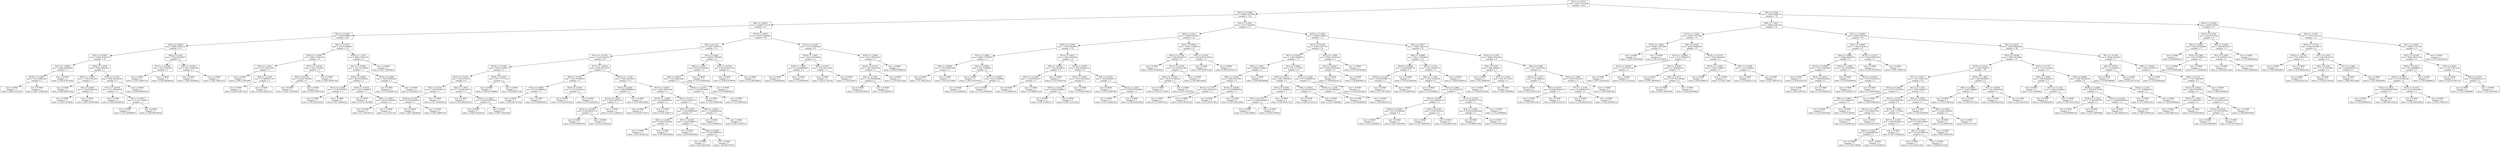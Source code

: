digraph Tree {
0 [label="X[11] <= 0.4713\nmse = 55247.6713589\nsamples = 200", shape="box"] ;
1 [label="X[13] <= 0.0388\nmse = 45984.1367985\nsamples = 124", shape="box"] ;
0 -> 1 ;
2 [label="X[8] <= -0.2855\nmse = 42289.5172158\nsamples = 67", shape="box"] ;
1 -> 2 ;
3 [label="X[5] <= -0.2238\nmse = 36304.968815\nsamples = 28", shape="box"] ;
2 -> 3 ;
4 [label="X[10] <= 0.0926\nmse = 26981.6922785\nsamples = 14", shape="box"] ;
3 -> 4 ;
5 [label="X[3] <= -0.2485\nmse = 15047.6164318\nsamples = 10", shape="box"] ;
4 -> 5 ;
6 [label="X[17] <= 1.8096\nmse = 2886.50553408\nsamples = 3", shape="box"] ;
5 -> 6 ;
7 [label="X[18] <= -0.3497\nmse = 414.016883185\nsamples = 2", shape="box"] ;
6 -> 7 ;
8 [label="mse = 0.0000\nsamples = 1\nvalue = [-668.2112303]", shape="box"] ;
7 -> 8 ;
9 [label="mse = 0.0000\nsamples = 1\nvalue = [-627.51642065]", shape="box"] ;
7 -> 9 ;
10 [label="mse = -0.0000\nsamples = 1\nvalue = [-539.47921285]", shape="box"] ;
6 -> 10 ;
11 [label="X[16] <= 0.2190\nmse = 7662.45815837\nsamples = 7", shape="box"] ;
5 -> 11 ;
12 [label="X[10] <= -1.2267\nmse = 1316.6733338\nsamples = 3", shape="box"] ;
11 -> 12 ;
13 [label="mse = 0.0000\nsamples = 1\nvalue = [-440.49397363]", shape="box"] ;
12 -> 13 ;
14 [label="X[4] <= 0.9587\nmse = 238.870639702\nsamples = 2", shape="box"] ;
12 -> 14 ;
15 [label="mse = 0.0000\nsamples = 1\nvalue = [-528.1187849]", shape="box"] ;
14 -> 15 ;
16 [label="mse = 0.0000\nsamples = 1\nvalue = [-497.20790398]", shape="box"] ;
14 -> 16 ;
17 [label="X[19] <= 0.1745\nmse = 3642.46546292\nsamples = 4", shape="box"] ;
11 -> 17 ;
18 [label="X[11] <= -0.6759\nmse = 431.199030238\nsamples = 3", shape="box"] ;
17 -> 18 ;
19 [label="mse = 0.0000\nsamples = 1\nvalue = [-406.42309918]", shape="box"] ;
18 -> 19 ;
20 [label="X[5] <= -0.9617\nmse = 72.1417730801\nsamples = 2", shape="box"] ;
18 -> 20 ;
21 [label="mse = 0.0000\nsamples = 1\nvalue = [-373.39600897]", shape="box"] ;
20 -> 21 ;
22 [label="mse = 0.0000\nsamples = 1\nvalue = [-356.40874632]", shape="box"] ;
20 -> 22 ;
23 [label="mse = -0.0000\nsamples = 1\nvalue = [-245.69493367]", shape="box"] ;
17 -> 23 ;
24 [label="X[6] <= 0.1476\nmse = 7822.83279857\nsamples = 4", shape="box"] ;
4 -> 24 ;
25 [label="X[17] <= -0.6166\nmse = 554.18124354\nsamples = 2", shape="box"] ;
24 -> 25 ;
26 [label="mse = 0.0000\nsamples = 1\nvalue = [-101.47885731]", shape="box"] ;
25 -> 26 ;
27 [label="mse = -0.0000\nsamples = 1\nvalue = [-148.56096616]", shape="box"] ;
25 -> 27 ;
28 [label="X[9] <= -0.1430\nmse = 1847.70063766\nsamples = 2", shape="box"] ;
24 -> 28 ;
29 [label="mse = 0.0000\nsamples = 1\nvalue = [-244.78503841]", shape="box"] ;
28 -> 29 ;
30 [label="mse = -0.0000\nsamples = 1\nvalue = [-330.75481537]", shape="box"] ;
28 -> 30 ;
31 [label="X[4] <= -0.3079\nmse = 22114.0040497\nsamples = 14", shape="box"] ;
3 -> 31 ;
32 [label="X[10] <= -0.0395\nmse = 6085.77262184\nsamples = 6", shape="box"] ;
31 -> 32 ;
33 [label="X[4] <= -1.4341\nmse = 937.760112401\nsamples = 3", shape="box"] ;
32 -> 33 ;
34 [label="mse = 0.0000\nsamples = 1\nvalue = [-296.71565289]", shape="box"] ;
33 -> 34 ;
35 [label="X[6] <= -0.5194\nmse = 6.18662071187\nsamples = 2", shape="box"] ;
33 -> 35 ;
36 [label="mse = 0.0000\nsamples = 1\nvalue = [-229.41045732]", shape="box"] ;
35 -> 36 ;
37 [label="mse = 0.0000\nsamples = 1\nvalue = [-234.38504101]", shape="box"] ;
35 -> 37 ;
38 [label="X[13] <= -0.0536\nmse = 1424.5122923\nsamples = 3", shape="box"] ;
32 -> 38 ;
39 [label="X[9] <= -0.2343\nmse = 0.22627143038\nsamples = 2", shape="box"] ;
38 -> 39 ;
40 [label="mse = 0.0000\nsamples = 1\nvalue = [-420.73233028]", shape="box"] ;
39 -> 40 ;
41 [label="mse = 0.0000\nsamples = 1\nvalue = [-419.78097035]", shape="box"] ;
39 -> 41 ;
42 [label="mse = 0.0000\nsamples = 1\nvalue = [-340.19650729]", shape="box"] ;
38 -> 42 ;
43 [label="X[18] <= 1.1539\nmse = 5800.01791319\nsamples = 8", shape="box"] ;
31 -> 43 ;
44 [label="X[17] <= 0.8095\nmse = 1611.61118648\nsamples = 7", shape="box"] ;
43 -> 44 ;
45 [label="X[19] <= 0.2909\nmse = 493.932050041\nsamples = 5", shape="box"] ;
44 -> 45 ;
46 [label="X[15] <= 0.1923\nmse = 13.9637522072\nsamples = 2", shape="box"] ;
45 -> 46 ;
47 [label="mse = 0.0000\nsamples = 1\nvalue = [-40.28321845]", shape="box"] ;
46 -> 47 ;
48 [label="mse = -0.0000\nsamples = 1\nvalue = [-47.75683931]", shape="box"] ;
46 -> 48 ;
49 [label="X[19] <= 0.5919\nmse = 163.519386655\nsamples = 3", shape="box"] ;
45 -> 49 ;
50 [label="mse = 0.0000\nsamples = 1\nvalue = [ 13.37742398]", shape="box"] ;
49 -> 50 ;
51 [label="X[8] <= -1.4665\nmse = 26.6373285961\nsamples = 2", shape="box"] ;
49 -> 51 ;
52 [label="mse = 0.0000\nsamples = 1\nvalue = [-17.39475013]", shape="box"] ;
51 -> 52 ;
53 [label="mse = -0.0000\nsamples = 1\nvalue = [-7.0724774]", shape="box"] ;
51 -> 53 ;
54 [label="X[16] <= 0.3920\nmse = 346.305853403\nsamples = 2", shape="box"] ;
44 -> 54 ;
55 [label="mse = 0.0000\nsamples = 1\nvalue = [-113.82296132]", shape="box"] ;
54 -> 55 ;
56 [label="mse = -0.0000\nsamples = 1\nvalue = [-76.6043717]", shape="box"] ;
54 -> 56 ;
57 [label="mse = -0.0000\nsamples = 1\nvalue = [-241.70463991]", shape="box"] ;
43 -> 57 ;
58 [label="X[19] <= 0.8007\nmse = 28753.3820694\nsamples = 39", shape="box"] ;
2 -> 58 ;
59 [label="X[2] <= 0.7132\nmse = 23297.8507812\nsamples = 31", shape="box"] ;
58 -> 59 ;
60 [label="X[12] <= -0.4740\nmse = 11218.8193267\nsamples = 25", shape="box"] ;
59 -> 60 ;
61 [label="X[13] <= -0.1406\nmse = 9916.91276437\nsamples = 8", shape="box"] ;
60 -> 61 ;
62 [label="X[13] <= -0.9161\nmse = 3534.479154\nsamples = 6", shape="box"] ;
61 -> 62 ;
63 [label="X[2] <= 0.3724\nmse = 1183.08790153\nsamples = 3", shape="box"] ;
62 -> 63 ;
64 [label="X[16] <= 0.1784\nmse = 8.79304838412\nsamples = 2", shape="box"] ;
63 -> 64 ;
65 [label="mse = 0.0000\nsamples = 1\nvalue = [-287.3282928]", shape="box"] ;
64 -> 65 ;
66 [label="mse = -0.0000\nsamples = 1\nvalue = [-293.25890774]", shape="box"] ;
64 -> 66 ;
67 [label="mse = -0.0000\nsamples = 1\nvalue = [-217.50956073]", shape="box"] ;
63 -> 67 ;
68 [label="X[4] <= -1.5624\nmse = 716.008134178\nsamples = 3", shape="box"] ;
62 -> 68 ;
69 [label="mse = 0.0000\nsamples = 1\nvalue = [-333.96323207]", shape="box"] ;
68 -> 69 ;
70 [label="X[10] <= -1.3849\nmse = 219.540267268\nsamples = 2", shape="box"] ;
68 -> 70 ;
71 [label="mse = 0.0000\nsamples = 1\nvalue = [-399.41031002]", shape="box"] ;
70 -> 71 ;
72 [label="mse = 0.0000\nsamples = 1\nvalue = [-369.77652746]", shape="box"] ;
70 -> 72 ;
73 [label="X[19] <= -0.0537\nmse = 697.777777123\nsamples = 2", shape="box"] ;
61 -> 73 ;
74 [label="mse = 0.0000\nsamples = 1\nvalue = [-148.81138486]", shape="box"] ;
73 -> 74 ;
75 [label="mse = 0.0000\nsamples = 1\nvalue = [-95.98041754]", shape="box"] ;
73 -> 75 ;
76 [label="X[17] <= -0.8552\nmse = 5464.00172787\nsamples = 17", shape="box"] ;
60 -> 76 ;
77 [label="X[6] <= -0.7450\nmse = 3413.97008023\nsamples = 4", shape="box"] ;
76 -> 77 ;
78 [label="X[12] <= 0.8690\nmse = 50.5214869934\nsamples = 2", shape="box"] ;
77 -> 78 ;
79 [label="mse = 0.0000\nsamples = 1\nvalue = [-294.02374319]", shape="box"] ;
78 -> 79 ;
80 [label="mse = -0.0000\nsamples = 1\nvalue = [-279.80804947]", shape="box"] ;
78 -> 80 ;
81 [label="X[18] <= 0.3581\nmse = 0.11518118214\nsamples = 2", shape="box"] ;
77 -> 81 ;
82 [label="mse = 0.0000\nsamples = 1\nvalue = [-170.83102558]", shape="box"] ;
81 -> 82 ;
83 [label="mse = 0.0000\nsamples = 1\nvalue = [-170.15225852]", shape="box"] ;
81 -> 83 ;
84 [label="X[13] <= -1.1320\nmse = 1948.63615416\nsamples = 13", shape="box"] ;
76 -> 84 ;
85 [label="X[10] <= 0.4462\nmse = 488.096889446\nsamples = 4", shape="box"] ;
84 -> 85 ;
86 [label="X[15] <= 0.7434\nmse = 50.8114074145\nsamples = 3", shape="box"] ;
85 -> 86 ;
87 [label="X[11] <= -0.1900\nmse = 9.36358541115\nsamples = 2", shape="box"] ;
86 -> 87 ;
88 [label="mse = 0.0000\nsamples = 1\nvalue = [-158.45398747]", shape="box"] ;
87 -> 88 ;
89 [label="mse = -0.0000\nsamples = 1\nvalue = [-152.33399224]", shape="box"] ;
87 -> 89 ;
90 [label="mse = -0.0000\nsamples = 1\nvalue = [-141.23204871]", shape="box"] ;
86 -> 90 ;
91 [label="mse = -0.0000\nsamples = 1\nvalue = [-101.68418298]", shape="box"] ;
85 -> 91 ;
92 [label="X[14] <= -0.8017\nmse = 1440.00618308\nsamples = 9", shape="box"] ;
84 -> 92 ;
93 [label="X[14] <= -1.3805\nmse = 45.0428429015\nsamples = 2", shape="box"] ;
92 -> 93 ;
94 [label="mse = 0.0000\nsamples = 1\nvalue = [-132.00727811]", shape="box"] ;
93 -> 94 ;
95 [label="mse = -0.0000\nsamples = 1\nvalue = [-145.4300711]", shape="box"] ;
93 -> 95 ;
96 [label="X[0] <= 0.5717\nmse = 443.126222747\nsamples = 7", shape="box"] ;
92 -> 96 ;
97 [label="X[15] <= 0.2297\nmse = 134.600085469\nsamples = 5", shape="box"] ;
96 -> 97 ;
98 [label="X[0] <= -1.1296\nmse = 9.06075323938\nsamples = 2", shape="box"] ;
97 -> 98 ;
99 [label="mse = 0.0000\nsamples = 1\nvalue = [-81.78429232]", shape="box"] ;
98 -> 99 ;
100 [label="mse = 0.0000\nsamples = 1\nvalue = [-87.80450934]", shape="box"] ;
98 -> 100 ;
101 [label="X[7] <= -0.3282\nmse = 14.4007948373\nsamples = 3", shape="box"] ;
97 -> 101 ;
102 [label="mse = 0.0000\nsamples = 1\nvalue = [-56.92393806]", shape="box"] ;
101 -> 102 ;
103 [label="X[8] <= 0.0586\nmse = 0.587304842557\nsamples = 2", shape="box"] ;
101 -> 103 ;
104 [label="mse = 0.0000\nsamples = 1\nvalue = [-65.6301742]", shape="box"] ;
103 -> 104 ;
105 [label="mse = 0.0000\nsamples = 1\nvalue = [-64.09745787]", shape="box"] ;
103 -> 105 ;
106 [label="X[9] <= -0.0618\nmse = 1.74396684198\nsamples = 2", shape="box"] ;
96 -> 106 ;
107 [label="mse = 0.0000\nsamples = 1\nvalue = [-31.36458251]", shape="box"] ;
106 -> 107 ;
108 [label="mse = 0.0000\nsamples = 1\nvalue = [-28.72339577]", shape="box"] ;
106 -> 108 ;
109 [label="X[5] <= 0.5826\nmse = 24004.7670488\nsamples = 6", shape="box"] ;
59 -> 109 ;
110 [label="X[8] <= 1.2055\nmse = 8934.02034862\nsamples = 4", shape="box"] ;
109 -> 110 ;
111 [label="X[6] <= 0.2874\nmse = 1321.98821896\nsamples = 3", shape="box"] ;
110 -> 111 ;
112 [label="X[18] <= -0.3545\nmse = 7.81556674069\nsamples = 2", shape="box"] ;
111 -> 112 ;
113 [label="mse = 0.0000\nsamples = 1\nvalue = [ 142.07808038]", shape="box"] ;
112 -> 113 ;
114 [label="mse = 0.0000\nsamples = 1\nvalue = [ 147.6693474]", shape="box"] ;
112 -> 114 ;
115 [label="mse = -0.0000\nsamples = 1\nvalue = [ 67.89644267]", shape="box"] ;
111 -> 115 ;
116 [label="mse = -0.0000\nsamples = 1\nvalue = [ 325.03045293]", shape="box"] ;
110 -> 116 ;
117 [label="X[3] <= -0.0788\nmse = 58.2833817334\nsamples = 2", shape="box"] ;
109 -> 117 ;
118 [label="mse = 0.0000\nsamples = 1\nvalue = [-106.53379879]", shape="box"] ;
117 -> 118 ;
119 [label="mse = 0.0000\nsamples = 1\nvalue = [-121.80250951]", shape="box"] ;
117 -> 119 ;
120 [label="X[15] <= -0.2049\nmse = 10170.8851938\nsamples = 8", shape="box"] ;
58 -> 120 ;
121 [label="X[19] <= 1.1897\nmse = 2814.65279268\nsamples = 4", shape="box"] ;
120 -> 121 ;
122 [label="X[19] <= 1.0865\nmse = 63.5428863947\nsamples = 2", shape="box"] ;
121 -> 122 ;
123 [label="mse = 0.0000\nsamples = 1\nvalue = [ 56.9630602]", shape="box"] ;
122 -> 123 ;
124 [label="mse = -0.0000\nsamples = 1\nvalue = [ 72.9058186]", shape="box"] ;
122 -> 124 ;
125 [label="X[4] <= 0.4971\nmse = 1032.65711801\nsamples = 2", shape="box"] ;
121 -> 125 ;
126 [label="mse = 0.0000\nsamples = 1\nvalue = [-62.41719718]", shape="box"] ;
125 -> 126 ;
127 [label="mse = 0.0000\nsamples = 1\nvalue = [ 1.85276837]", shape="box"] ;
125 -> 127 ;
128 [label="X[19] <= 1.5060\nmse = 4111.98232103\nsamples = 4", shape="box"] ;
120 -> 128 ;
129 [label="X[18] <= 0.4153\nmse = 342.19325788\nsamples = 3", shape="box"] ;
128 -> 129 ;
130 [label="X[2] <= -0.1783\nmse = 119.506368598\nsamples = 2", shape="box"] ;
129 -> 130 ;
131 [label="mse = 0.0000\nsamples = 1\nvalue = [ 145.80216002]", shape="box"] ;
130 -> 131 ;
132 [label="mse = -0.0000\nsamples = 1\nvalue = [ 167.6659537]", shape="box"] ;
130 -> 132 ;
133 [label="mse = 0.0000\nsamples = 1\nvalue = [ 122.36327632]", shape="box"] ;
129 -> 133 ;
134 [label="mse = 0.0000\nsamples = 1\nvalue = [ 288.67099093]", shape="box"] ;
128 -> 134 ;
135 [label="X[5] <= -0.3041\nmse = 33774.7819405\nsamples = 57", shape="box"] ;
1 -> 135 ;
136 [label="X[9] <= 0.5212\nmse = 25946.8157967\nsamples = 20", shape="box"] ;
135 -> 136 ;
137 [label="X[16] <= -0.2540\nmse = 15956.4904921\nsamples = 14", shape="box"] ;
136 -> 137 ;
138 [label="X[1] <= -1.0046\nmse = 6480.77578594\nsamples = 5", shape="box"] ;
137 -> 138 ;
139 [label="X[9] <= -0.4086\nmse = 1357.96065388\nsamples = 2", shape="box"] ;
138 -> 139 ;
140 [label="mse = 0.0000\nsamples = 1\nvalue = [ 47.44975551]", shape="box"] ;
139 -> 140 ;
141 [label="mse = 0.0000\nsamples = 1\nvalue = [-26.25127986]", shape="box"] ;
139 -> 141 ;
142 [label="X[2] <= -0.8096\nmse = 820.27685961\nsamples = 3", shape="box"] ;
138 -> 142 ;
143 [label="mse = 0.0000\nsamples = 1\nvalue = [ 200.21914416]", shape="box"] ;
142 -> 143 ;
144 [label="X[17] <= -0.0679\nmse = 90.231548968\nsamples = 2", shape="box"] ;
142 -> 144 ;
145 [label="mse = 0.0000\nsamples = 1\nvalue = [ 151.23269428]", shape="box"] ;
144 -> 145 ;
146 [label="mse = 0.0000\nsamples = 1\nvalue = [ 132.23463659]", shape="box"] ;
144 -> 146 ;
147 [label="X[13] <= 0.8011\nmse = 3063.0593308\nsamples = 9", shape="box"] ;
137 -> 147 ;
148 [label="X[5] <= -0.6363\nmse = 726.532308521\nsamples = 3", shape="box"] ;
147 -> 148 ;
149 [label="X[17] <= -0.1204\nmse = 12.0465045257\nsamples = 2", shape="box"] ;
148 -> 149 ;
150 [label="mse = 0.0000\nsamples = 1\nvalue = [-72.92484219]", shape="box"] ;
149 -> 150 ;
151 [label="mse = -0.0000\nsamples = 1\nvalue = [-79.86645714]", shape="box"] ;
149 -> 151 ;
152 [label="mse = -0.0000\nsamples = 1\nvalue = [-19.53392374]", shape="box"] ;
148 -> 152 ;
153 [label="X[10] <= 0.0875\nmse = 858.328300572\nsamples = 6", shape="box"] ;
147 -> 153 ;
154 [label="X[15] <= 0.9510\nmse = 28.3116518402\nsamples = 3", shape="box"] ;
153 -> 154 ;
155 [label="X[19] <= -0.6125\nmse = 8.90331646045\nsamples = 2", shape="box"] ;
154 -> 155 ;
156 [label="mse = 0.0000\nsamples = 1\nvalue = [-191.67980137]", shape="box"] ;
155 -> 156 ;
157 [label="mse = 0.0000\nsamples = 1\nvalue = [-185.71211624]", shape="box"] ;
155 -> 157 ;
158 [label="mse = -0.0000\nsamples = 1\nvalue = [-178.66139434]", shape="box"] ;
154 -> 158 ;
159 [label="X[8] <= -0.9702\nmse = 195.994944375\nsamples = 3", shape="box"] ;
153 -> 159 ;
160 [label="mse = 0.0000\nsamples = 1\nvalue = [-150.51609788]", shape="box"] ;
159 -> 160 ;
161 [label="X[13] <= 1.2013\nmse = 0.0395735258662\nsamples = 2", shape="box"] ;
159 -> 161 ;
162 [label="mse = 0.0000\nsamples = 1\nvalue = [-121.01892591]", shape="box"] ;
161 -> 162 ;
163 [label="mse = 0.0000\nsamples = 1\nvalue = [-120.62106399]", shape="box"] ;
161 -> 163 ;
164 [label="X[12] <= 0.9070\nmse = 15851.5189879\nsamples = 6", shape="box"] ;
136 -> 164 ;
165 [label="X[10] <= 0.1792\nmse = 963.40045347\nsamples = 4", shape="box"] ;
164 -> 165 ;
166 [label="mse = 0.0000\nsamples = 1\nvalue = [-401.62766843]", shape="box"] ;
165 -> 166 ;
167 [label="X[15] <= -0.5705\nmse = 83.1067267264\nsamples = 3", shape="box"] ;
165 -> 167 ;
168 [label="X[19] <= -0.5553\nmse = 29.2371389216\nsamples = 2", shape="box"] ;
167 -> 168 ;
169 [label="mse = 0.0000\nsamples = 1\nvalue = [-332.07175895]", shape="box"] ;
168 -> 169 ;
170 [label="mse = 0.0000\nsamples = 1\nvalue = [-321.2574834]", shape="box"] ;
168 -> 170 ;
171 [label="mse = -0.0000\nsamples = 1\nvalue = [-343.58410265]", shape="box"] ;
167 -> 171 ;
172 [label="X[4] <= -0.5363\nmse = 0.0323475120522\nsamples = 2", shape="box"] ;
164 -> 172 ;
173 [label="mse = 0.0000\nsamples = 1\nvalue = [-87.84197149]", shape="box"] ;
172 -> 173 ;
174 [label="mse = 0.0000\nsamples = 1\nvalue = [-88.20167977]", shape="box"] ;
172 -> 174 ;
175 [label="X[19] <= -0.1890\nmse = 26066.1766363\nsamples = 37", shape="box"] ;
135 -> 175 ;
176 [label="X[12] <= 0.9199\nmse = 16256.4317765\nsamples = 16", shape="box"] ;
175 -> 176 ;
177 [label="X[7] <= -0.4474\nmse = 11645.7648852\nsamples = 13", shape="box"] ;
176 -> 177 ;
178 [label="X[4] <= 1.3047\nmse = 6848.43748421\nsamples = 5", shape="box"] ;
177 -> 178 ;
179 [label="X[8] <= -0.1929\nmse = 2398.49227961\nsamples = 4", shape="box"] ;
178 -> 179 ;
180 [label="X[12] <= 0.1774\nmse = 361.287481013\nsamples = 2", shape="box"] ;
179 -> 180 ;
181 [label="mse = 0.0000\nsamples = 1\nvalue = [-57.69397521]", shape="box"] ;
180 -> 181 ;
182 [label="mse = -0.0000\nsamples = 1\nvalue = [-95.70910278]", shape="box"] ;
180 -> 182 ;
183 [label="X[19] <= -0.8004\nmse = 8.25308004944\nsamples = 2", shape="box"] ;
179 -> 183 ;
184 [label="mse = 0.0000\nsamples = 1\nvalue = [-173.67477087]", shape="box"] ;
183 -> 184 ;
185 [label="mse = -0.0000\nsamples = 1\nvalue = [-167.92913598]", shape="box"] ;
183 -> 185 ;
186 [label="mse = -0.0000\nsamples = 1\nvalue = [-299.28029909]", shape="box"] ;
178 -> 186 ;
187 [label="X[1] <= -0.5864\nmse = 5351.15710057\nsamples = 8", shape="box"] ;
177 -> 187 ;
188 [label="X[16] <= 0.1273\nmse = 290.23663502\nsamples = 5", shape="box"] ;
187 -> 188 ;
189 [label="X[10] <= 0.9196\nmse = 76.116596402\nsamples = 3", shape="box"] ;
188 -> 189 ;
190 [label="X[13] <= 0.7797\nmse = 10.9905828488\nsamples = 2", shape="box"] ;
189 -> 190 ;
191 [label="mse = 0.0000\nsamples = 1\nvalue = [-72.98742895]", shape="box"] ;
190 -> 191 ;
192 [label="mse = -0.0000\nsamples = 1\nvalue = [-79.61783855]", shape="box"] ;
190 -> 192 ;
193 [label="mse = -0.0000\nsamples = 1\nvalue = [-58.70851725]", shape="box"] ;
189 -> 193 ;
194 [label="X[8] <= 0.9672\nmse = 62.8332433907\nsamples = 2", shape="box"] ;
188 -> 194 ;
195 [label="mse = 0.0000\nsamples = 1\nvalue = [-48.12718141]", shape="box"] ;
194 -> 195 ;
196 [label="mse = 0.0000\nsamples = 1\nvalue = [-32.27369682]", shape="box"] ;
194 -> 196 ;
197 [label="X[13] <= 1.0229\nmse = 377.920886128\nsamples = 3", shape="box"] ;
187 -> 197 ;
198 [label="X[19] <= -1.2576\nmse = 32.2957290845\nsamples = 2", shape="box"] ;
197 -> 198 ;
199 [label="mse = 0.0000\nsamples = 1\nvalue = [ 69.09346683]", shape="box"] ;
198 -> 199 ;
200 [label="mse = -0.0000\nsamples = 1\nvalue = [ 80.45933311]", shape="box"] ;
198 -> 200 ;
201 [label="mse = -0.0000\nsamples = 1\nvalue = [ 114.82333244]", shape="box"] ;
197 -> 201 ;
202 [label="X[12] <= 1.3950\nmse = 5444.74330234\nsamples = 3", shape="box"] ;
176 -> 202 ;
203 [label="X[3] <= -0.0047\nmse = 640.693633295\nsamples = 2", shape="box"] ;
202 -> 203 ;
204 [label="mse = 0.0000\nsamples = 1\nvalue = [ 106.69325217]", shape="box"] ;
203 -> 204 ;
205 [label="mse = 0.0000\nsamples = 1\nvalue = [ 56.06939877]", shape="box"] ;
203 -> 205 ;
206 [label="mse = -0.0000\nsamples = 1\nvalue = [ 231.64530638]", shape="box"] ;
202 -> 206 ;
207 [label="X[4] <= 0.4813\nmse = 19667.2823138\nsamples = 21", shape="box"] ;
175 -> 207 ;
208 [label="X[9] <= -0.9499\nmse = 9611.72425839\nsamples = 12", shape="box"] ;
207 -> 208 ;
209 [label="X[16] <= 0.6948\nmse = 576.903854735\nsamples = 3", shape="box"] ;
208 -> 209 ;
210 [label="X[19] <= 0.1126\nmse = 0.601985669773\nsamples = 2", shape="box"] ;
209 -> 210 ;
211 [label="mse = 0.0000\nsamples = 1\nvalue = [-53.70473085]", shape="box"] ;
210 -> 211 ;
212 [label="mse = -0.0000\nsamples = 1\nvalue = [-55.25648556]", shape="box"] ;
210 -> 212 ;
213 [label="mse = -0.0000\nsamples = 1\nvalue = [-105.41450054]", shape="box"] ;
209 -> 213 ;
214 [label="X[8] <= 1.0178\nmse = 4612.65539773\nsamples = 9", shape="box"] ;
208 -> 214 ;
215 [label="X[6] <= -1.3739\nmse = 1616.76426239\nsamples = 8", shape="box"] ;
214 -> 215 ;
216 [label="mse = 0.0000\nsamples = 1\nvalue = [ 5.44768852]", shape="box"] ;
215 -> 216 ;
217 [label="X[3] <= 0.2894\nmse = 745.241120756\nsamples = 7", shape="box"] ;
215 -> 217 ;
218 [label="X[4] <= -0.5393\nmse = 261.360810733\nsamples = 4", shape="box"] ;
217 -> 218 ;
219 [label="X[18] <= -0.5956\nmse = 29.7702189399\nsamples = 2", shape="box"] ;
218 -> 219 ;
220 [label="mse = 0.0000\nsamples = 1\nvalue = [ 110.42526941]", shape="box"] ;
219 -> 220 ;
221 [label="mse = 0.0000\nsamples = 1\nvalue = [ 99.51285099]", shape="box"] ;
219 -> 221 ;
222 [label="X[10] <= 0.5243\nmse = 10.647225163\nsamples = 2", shape="box"] ;
218 -> 222 ;
223 [label="mse = 0.0000\nsamples = 1\nvalue = [ 132.76419633]", shape="box"] ;
222 -> 223 ;
224 [label="mse = 0.0000\nsamples = 1\nvalue = [ 139.29021354]", shape="box"] ;
222 -> 224 ;
225 [label="X[11] <= 0.1403\nmse = 0.581699377274\nsamples = 3", shape="box"] ;
217 -> 225 ;
226 [label="X[2] <= -0.1891\nmse = 0.0531014055268\nsamples = 2", shape="box"] ;
225 -> 226 ;
227 [label="mse = 0.0000\nsamples = 1\nvalue = [ 70.88851189]", shape="box"] ;
226 -> 227 ;
228 [label="mse = 0.0000\nsamples = 1\nvalue = [ 70.42763704]", shape="box"] ;
226 -> 228 ;
229 [label="mse = -0.0000\nsamples = 1\nvalue = [ 72.22598485]", shape="box"] ;
225 -> 229 ;
230 [label="mse = -0.0000\nsamples = 1\nvalue = [ 266.93330001]", shape="box"] ;
214 -> 230 ;
231 [label="X[15] <= -0.1079\nmse = 8089.07023404\nsamples = 9", shape="box"] ;
207 -> 231 ;
232 [label="X[4] <= 0.6592\nmse = 5380.3092401\nsamples = 3", shape="box"] ;
231 -> 232 ;
233 [label="mse = 0.0000\nsamples = 1\nvalue = [ 62.5828936]", shape="box"] ;
232 -> 233 ;
234 [label="X[13] <= 2.1933\nmse = 444.74171053\nsamples = 2", shape="box"] ;
232 -> 234 ;
235 [label="mse = 0.0000\nsamples = 1\nvalue = [ 234.92379029]", shape="box"] ;
234 -> 235 ;
236 [label="mse = 0.0000\nsamples = 1\nvalue = [ 192.74598994]", shape="box"] ;
234 -> 236 ;
237 [label="X[8] <= 0.1306\nmse = 617.145197932\nsamples = 6", shape="box"] ;
231 -> 237 ;
238 [label="X[12] <= -1.0377\nmse = 139.2889014\nsamples = 3", shape="box"] ;
237 -> 238 ;
239 [label="mse = 0.0000\nsamples = 1\nvalue = [ 321.05453159]", shape="box"] ;
238 -> 239 ;
240 [label="X[0] <= 0.3075\nmse = 0.0449160921271\nsamples = 2", shape="box"] ;
238 -> 240 ;
241 [label="mse = 0.0000\nsamples = 1\nvalue = [ 295.80931341]", shape="box"] ;
240 -> 241 ;
242 [label="mse = 0.0000\nsamples = 1\nvalue = [ 296.23318175]", shape="box"] ;
240 -> 242 ;
243 [label="X[14] <= 1.1896\nmse = 146.672521467\nsamples = 3", shape="box"] ;
237 -> 243 ;
244 [label="X[7] <= -1.3159\nmse = 28.3983818375\nsamples = 2", shape="box"] ;
243 -> 244 ;
245 [label="mse = 0.0000\nsamples = 1\nvalue = [ 334.59541972]", shape="box"] ;
244 -> 245 ;
246 [label="mse = -0.0000\nsamples = 1\nvalue = [ 345.25344615]", shape="box"] ;
244 -> 246 ;
247 [label="mse = -0.0000\nsamples = 1\nvalue = [ 363.9000706]", shape="box"] ;
243 -> 247 ;
248 [label="X[6] <= 0.5202\nmse = 47008.2849715\nsamples = 76", shape="box"] ;
0 -> 248 ;
249 [label="X[6] <= -1.0437\nmse = 36608.1201192\nsamples = 55", shape="box"] ;
248 -> 249 ;
250 [label="X[12] <= -1.4459\nmse = 28504.7857646\nsamples = 11", shape="box"] ;
249 -> 250 ;
251 [label="X[19] <= 1.3083\nmse = 8408.15871466\nsamples = 2", shape="box"] ;
250 -> 251 ;
252 [label="mse = 0.0000\nsamples = 1\nvalue = [ 265.36936788]", shape="box"] ;
251 -> 252 ;
253 [label="mse = -0.0000\nsamples = 1\nvalue = [ 81.97734281]", shape="box"] ;
251 -> 253 ;
254 [label="X[8] <= 0.5443\nmse = 8443.64468565\nsamples = 9", shape="box"] ;
250 -> 254 ;
255 [label="X[14] <= -0.0903\nmse = 217.76844553\nsamples = 5", shape="box"] ;
254 -> 255 ;
256 [label="X[13] <= -0.8405\nmse = 37.2107557195\nsamples = 2", shape="box"] ;
255 -> 256 ;
257 [label="mse = 0.0000\nsamples = 1\nvalue = [-267.52101025]", shape="box"] ;
256 -> 257 ;
258 [label="mse = -0.0000\nsamples = 1\nvalue = [-279.72113414]", shape="box"] ;
256 -> 258 ;
259 [label="X[7] <= -0.9383\nmse = 51.3650945231\nsamples = 3", shape="box"] ;
255 -> 259 ;
260 [label="mse = 0.0000\nsamples = 1\nvalue = [-256.74956387]", shape="box"] ;
259 -> 260 ;
261 [label="X[8] <= 0.3173\nmse = 3.47795158598\nsamples = 2", shape="box"] ;
259 -> 261 ;
262 [label="mse = 0.0000\nsamples = 1\nvalue = [-243.75821006]", shape="box"] ;
261 -> 262 ;
263 [label="mse = 0.0000\nsamples = 1\nvalue = [-240.02835666]", shape="box"] ;
261 -> 263 ;
264 [label="X[14] <= -0.7575\nmse = 7226.40620467\nsamples = 4", shape="box"] ;
254 -> 264 ;
265 [label="X[14] <= -1.2287\nmse = 1038.73786937\nsamples = 2", shape="box"] ;
264 -> 265 ;
266 [label="mse = 0.0000\nsamples = 1\nvalue = [-68.0206837]", shape="box"] ;
265 -> 266 ;
267 [label="mse = -0.0000\nsamples = 1\nvalue = [-3.5617706]", shape="box"] ;
265 -> 267 ;
268 [label="X[9] <= -0.3298\nmse = 1279.7204801\nsamples = 2", shape="box"] ;
264 -> 268 ;
269 [label="mse = 0.0000\nsamples = 1\nvalue = [-155.80221773]", shape="box"] ;
268 -> 269 ;
270 [label="mse = 0.0000\nsamples = 1\nvalue = [-227.34857977]", shape="box"] ;
268 -> 270 ;
271 [label="X[12] <= -0.9390\nmse = 29549.2681641\nsamples = 44", shape="box"] ;
249 -> 271 ;
272 [label="X[15] <= -0.6083\nmse = 11464.3203415\nsamples = 8", shape="box"] ;
271 -> 272 ;
273 [label="X[6] <= -0.0861\nmse = 4498.44263563\nsamples = 6", shape="box"] ;
272 -> 273 ;
274 [label="X[17] <= -0.5063\nmse = 752.371215668\nsamples = 3", shape="box"] ;
273 -> 274 ;
275 [label="mse = 0.0000\nsamples = 1\nvalue = [-16.02254176]", shape="box"] ;
274 -> 275 ;
276 [label="X[19] <= 0.6321\nmse = 3.46654623065\nsamples = 2", shape="box"] ;
274 -> 276 ;
277 [label="mse = 0.0000\nsamples = 1\nvalue = [ 40.21267301]", shape="box"] ;
276 -> 277 ;
278 [label="mse = 0.0000\nsamples = 1\nvalue = [ 43.93640567]", shape="box"] ;
276 -> 278 ;
279 [label="X[15] <= -2.0683\nmse = 783.355186281\nsamples = 3", shape="box"] ;
273 -> 279 ;
280 [label="mse = 0.0000\nsamples = 1\nvalue = [-138.01844025]", shape="box"] ;
279 -> 280 ;
281 [label="X[16] <= 0.5250\nmse = 59.2790331023\nsamples = 2", shape="box"] ;
279 -> 281 ;
282 [label="mse = 0.0000\nsamples = 1\nvalue = [-87.8622077]", shape="box"] ;
281 -> 282 ;
283 [label="mse = 0.0000\nsamples = 1\nvalue = [-72.46363204]", shape="box"] ;
281 -> 283 ;
284 [label="X[13] <= -0.2372\nmse = 5424.92875165\nsamples = 2", shape="box"] ;
272 -> 284 ;
285 [label="mse = 0.0000\nsamples = 1\nvalue = [-154.23076601]", shape="box"] ;
284 -> 285 ;
286 [label="mse = 0.0000\nsamples = 1\nvalue = [-301.5389973]", shape="box"] ;
284 -> 286 ;
287 [label="X[2] <= 0.6121\nmse = 25528.9669284\nsamples = 36", shape="box"] ;
271 -> 287 ;
288 [label="X[10] <= 0.8786\nmse = 20857.847068\nsamples = 27", shape="box"] ;
287 -> 288 ;
289 [label="X[19] <= 0.4124\nmse = 19467.9286731\nsamples = 18", shape="box"] ;
288 -> 289 ;
290 [label="X[1] <= -0.8517\nmse = 15313.0087358\nsamples = 14", shape="box"] ;
289 -> 290 ;
291 [label="X[14] <= 0.9163\nmse = 4175.25479835\nsamples = 3", shape="box"] ;
290 -> 291 ;
292 [label="X[8] <= -0.1895\nmse = 1351.40200535\nsamples = 2", shape="box"] ;
291 -> 292 ;
293 [label="mse = 0.0000\nsamples = 1\nvalue = [ 153.43434195]", shape="box"] ;
292 -> 293 ;
294 [label="mse = -0.0000\nsamples = 1\nvalue = [ 79.91150182]", shape="box"] ;
292 -> 294 ;
295 [label="mse = 0.0000\nsamples = 1\nvalue = [ 238.05842587]", shape="box"] ;
291 -> 295 ;
296 [label="X[11] <= 1.2931\nmse = 7979.28283273\nsamples = 11", shape="box"] ;
290 -> 296 ;
297 [label="X[3] <= -0.5755\nmse = 4149.08841963\nsamples = 8", shape="box"] ;
296 -> 297 ;
298 [label="X[17] <= -0.1740\nmse = 272.836651501\nsamples = 2", shape="box"] ;
297 -> 298 ;
299 [label="mse = 0.0000\nsamples = 1\nvalue = [ 12.80186144]", shape="box"] ;
298 -> 299 ;
300 [label="mse = 0.0000\nsamples = 1\nvalue = [-20.23367407]", shape="box"] ;
298 -> 300 ;
301 [label="X[18] <= 0.1846\nmse = 1281.1721484\nsamples = 6", shape="box"] ;
297 -> 301 ;
302 [label="X[17] <= -0.2447\nmse = 186.340196313\nsamples = 3", shape="box"] ;
301 -> 302 ;
303 [label="X[9] <= -0.5425\nmse = 14.8622987656\nsamples = 2", shape="box"] ;
302 -> 303 ;
304 [label="mse = 0.0000\nsamples = 1\nvalue = [-171.84173869]", shape="box"] ;
303 -> 304 ;
305 [label="mse = -0.0000\nsamples = 1\nvalue = [-179.5520691]", shape="box"] ;
303 -> 305 ;
306 [label="mse = -0.0000\nsamples = 1\nvalue = [-147.51989222]", shape="box"] ;
302 -> 306 ;
307 [label="X[18] <= 0.7729\nmse = 119.087503087\nsamples = 3", shape="box"] ;
301 -> 307 ;
308 [label="X[4] <= 0.3360\nmse = 36.1627856108\nsamples = 2", shape="box"] ;
307 -> 308 ;
309 [label="mse = 0.0000\nsamples = 1\nvalue = [-112.02431192]", shape="box"] ;
308 -> 309 ;
310 [label="mse = 0.0000\nsamples = 1\nvalue = [-99.99721159]", shape="box"] ;
308 -> 310 ;
311 [label="mse = -0.0000\nsamples = 1\nvalue = [-85.33697625]", shape="box"] ;
307 -> 311 ;
312 [label="X[5] <= -0.9020\nmse = 4370.31150542\nsamples = 3", shape="box"] ;
296 -> 312 ;
313 [label="mse = 0.0000\nsamples = 1\nvalue = [ 130.8145658]", shape="box"] ;
312 -> 313 ;
314 [label="X[6] <= 0.3589\nmse = 10.8451403982\nsamples = 2", shape="box"] ;
312 -> 314 ;
315 [label="mse = 0.0000\nsamples = 1\nvalue = [-12.59952934]", shape="box"] ;
314 -> 315 ;
316 [label="mse = 0.0000\nsamples = 1\nvalue = [-6.01313719]", shape="box"] ;
314 -> 316 ;
317 [label="X[18] <= -1.3807\nmse = 400.903862971\nsamples = 4", shape="box"] ;
289 -> 317 ;
318 [label="X[8] <= -0.6099\nmse = 24.0871286697\nsamples = 2", shape="box"] ;
317 -> 318 ;
319 [label="mse = 0.0000\nsamples = 1\nvalue = [ 179.51746103]", shape="box"] ;
318 -> 319 ;
320 [label="mse = 0.0000\nsamples = 1\nvalue = [ 169.7017331]", shape="box"] ;
318 -> 320 ;
321 [label="X[1] <= -0.8439\nmse = 162.149610928\nsamples = 2", shape="box"] ;
317 -> 321 ;
322 [label="mse = 0.0000\nsamples = 1\nvalue = [ 196.96343185]", shape="box"] ;
321 -> 322 ;
323 [label="mse = 0.0000\nsamples = 1\nvalue = [ 222.4310278]", shape="box"] ;
321 -> 323 ;
324 [label="X[3] <= -0.1778\nmse = 7151.5316384\nsamples = 9", shape="box"] ;
288 -> 324 ;
325 [label="X[0] <= -1.6563\nmse = 3588.82066431\nsamples = 3", shape="box"] ;
324 -> 325 ;
326 [label="mse = 0.0000\nsamples = 1\nvalue = [ 15.1854094]", shape="box"] ;
325 -> 326 ;
327 [label="X[17] <= -0.1323\nmse = 1046.42126083\nsamples = 2", shape="box"] ;
325 -> 327 ;
328 [label="mse = 0.0000\nsamples = 1\nvalue = [ 96.90024263]", shape="box"] ;
327 -> 328 ;
329 [label="mse = -0.0000\nsamples = 1\nvalue = [ 161.59711306]", shape="box"] ;
327 -> 329 ;
330 [label="X[0] <= 0.4869\nmse = 1948.58254056\nsamples = 6", shape="box"] ;
324 -> 330 ;
331 [label="X[19] <= -0.4906\nmse = 428.938175283\nsamples = 4", shape="box"] ;
330 -> 331 ;
332 [label="X[16] <= -0.1214\nmse = 77.8267425767\nsamples = 2", shape="box"] ;
331 -> 332 ;
333 [label="mse = 0.0000\nsamples = 1\nvalue = [ 236.08498519]", shape="box"] ;
332 -> 333 ;
334 [label="mse = 0.0000\nsamples = 1\nvalue = [ 253.72887848]", shape="box"] ;
332 -> 334 ;
335 [label="X[13] <= -0.5109\nmse = 0.950090000581\nsamples = 2", shape="box"] ;
331 -> 335 ;
336 [label="mse = 0.0000\nsamples = 1\nvalue = [ 283.40623613]", shape="box"] ;
335 -> 336 ;
337 [label="mse = 0.0000\nsamples = 1\nvalue = [ 285.35568733]", shape="box"] ;
335 -> 337 ;
338 [label="X[18] <= 1.2355\nmse = 57.7280060122\nsamples = 2", shape="box"] ;
330 -> 338 ;
339 [label="mse = 0.0000\nsamples = 1\nvalue = [ 171.05061661]", shape="box"] ;
338 -> 339 ;
340 [label="mse = 0.0000\nsamples = 1\nvalue = [ 186.24640629]", shape="box"] ;
338 -> 340 ;
341 [label="X[1] <= -0.1354\nmse = 18740.8415847\nsamples = 9", shape="box"] ;
287 -> 341 ;
342 [label="X[8] <= 0.9053\nmse = 27.318318572\nsamples = 2", shape="box"] ;
341 -> 342 ;
343 [label="mse = 0.0000\nsamples = 1\nvalue = [ 33.68798996]", shape="box"] ;
342 -> 343 ;
344 [label="mse = 0.0000\nsamples = 1\nvalue = [ 44.14137574]", shape="box"] ;
342 -> 344 ;
345 [label="X[8] <= -0.5645\nmse = 7807.84179707\nsamples = 7", shape="box"] ;
341 -> 345 ;
346 [label="mse = 0.0000\nsamples = 1\nvalue = [ 114.62286381]", shape="box"] ;
345 -> 346 ;
347 [label="X[6] <= 0.1770\nmse = 1718.78485908\nsamples = 6", shape="box"] ;
345 -> 347 ;
348 [label="X[12] <= -0.3834\nmse = 548.470125858\nsamples = 5", shape="box"] ;
347 -> 348 ;
349 [label="X[18] <= -1.2401\nmse = 74.3396529177\nsamples = 2", shape="box"] ;
348 -> 349 ;
350 [label="mse = 0.0000\nsamples = 1\nvalue = [ 392.0883321]", shape="box"] ;
349 -> 350 ;
351 [label="mse = 0.0000\nsamples = 1\nvalue = [ 374.84424292]", shape="box"] ;
349 -> 351 ;
352 [label="X[3] <= 1.0470\nmse = 141.482174154\nsamples = 3", shape="box"] ;
348 -> 352 ;
353 [label="X[13] <= 0.5210\nmse = 21.5387205291\nsamples = 2", shape="box"] ;
352 -> 353 ;
354 [label="mse = 0.0000\nsamples = 1\nvalue = [ 328.33585085]", shape="box"] ;
353 -> 354 ;
355 [label="mse = 0.0000\nsamples = 1\nvalue = [ 337.61781627]", shape="box"] ;
353 -> 355 ;
356 [label="mse = -0.0000\nsamples = 1\nvalue = [ 356.89447605]", shape="box"] ;
352 -> 356 ;
357 [label="mse = -0.0000\nsamples = 1\nvalue = [ 262.6438662]", shape="box"] ;
347 -> 357 ;
358 [label="X[19] <= -0.0220\nmse = 32868.19589\nsamples = 21", shape="box"] ;
248 -> 358 ;
359 [label="X[13] <= 0.0740\nmse = 26316.315542\nsamples = 6", shape="box"] ;
358 -> 359 ;
360 [label="X[8] <= -0.6647\nmse = 904.541920869\nsamples = 3", shape="box"] ;
359 -> 360 ;
361 [label="mse = 0.0000\nsamples = 1\nvalue = [-6.09362301]", shape="box"] ;
360 -> 361 ;
362 [label="X[10] <= 0.2891\nmse = 93.3775685701\nsamples = 2", shape="box"] ;
360 -> 362 ;
363 [label="mse = 0.0000\nsamples = 1\nvalue = [-57.99587666]", shape="box"] ;
362 -> 363 ;
364 [label="mse = 0.0000\nsamples = 1\nvalue = [-77.32229056]", shape="box"] ;
362 -> 364 ;
365 [label="X[4] <= -0.3954\nmse = 7290.48100147\nsamples = 3", shape="box"] ;
359 -> 365 ;
366 [label="X[1] <= 0.2599\nmse = 59.7085611733\nsamples = 2", shape="box"] ;
365 -> 366 ;
367 [label="mse = 0.0000\nsamples = 1\nvalue = [ 318.92011145]", shape="box"] ;
366 -> 367 ;
368 [label="mse = -0.0000\nsamples = 1\nvalue = [ 303.46584845]", shape="box"] ;
366 -> 368 ;
369 [label="mse = 0.0000\nsamples = 1\nvalue = [ 130.56064945]", shape="box"] ;
365 -> 369 ;
370 [label="X[3] <= -0.1673\nmse = 17170.1073119\nsamples = 15", shape="box"] ;
358 -> 370 ;
371 [label="X[16] <= -0.7704\nmse = 2344.28729674\nsamples = 6", shape="box"] ;
370 -> 371 ;
372 [label="X[18] <= -0.1109\nmse = 761.709077271\nsamples = 2", shape="box"] ;
371 -> 372 ;
373 [label="mse = 0.0000\nsamples = 1\nvalue = [ 160.69426687]", shape="box"] ;
372 -> 373 ;
374 [label="mse = -0.0000\nsamples = 1\nvalue = [ 215.89242182]", shape="box"] ;
372 -> 374 ;
375 [label="X[1] <= 0.1674\nmse = 236.76210176\nsamples = 4", shape="box"] ;
371 -> 375 ;
376 [label="X[4] <= 0.1541\nmse = 71.2711975945\nsamples = 2", shape="box"] ;
375 -> 376 ;
377 [label="mse = 0.0000\nsamples = 1\nvalue = [ 259.66332733]", shape="box"] ;
376 -> 377 ;
378 [label="mse = 0.0000\nsamples = 1\nvalue = [ 276.54778143]", shape="box"] ;
376 -> 378 ;
379 [label="X[1] <= 1.1684\nmse = 40.8508255174\nsamples = 2", shape="box"] ;
375 -> 379 ;
380 [label="mse = 0.0000\nsamples = 1\nvalue = [ 288.59911045]", shape="box"] ;
379 -> 380 ;
381 [label="mse = 0.0000\nsamples = 1\nvalue = [ 301.38204056]", shape="box"] ;
379 -> 381 ;
382 [label="X[11] <= 2.0487\nmse = 14880.7331798\nsamples = 9", shape="box"] ;
370 -> 382 ;
383 [label="X[15] <= 0.6748\nmse = 8028.19031126\nsamples = 8", shape="box"] ;
382 -> 383 ;
384 [label="X[16] <= 0.4352\nmse = 181.988089911\nsamples = 5", shape="box"] ;
383 -> 384 ;
385 [label="X[10] <= 0.7803\nmse = 51.7105049336\nsamples = 4", shape="box"] ;
384 -> 385 ;
386 [label="X[18] <= 0.7634\nmse = 0.0530683657998\nsamples = 2", shape="box"] ;
385 -> 386 ;
387 [label="mse = 0.0000\nsamples = 1\nvalue = [ 326.50684501]", shape="box"] ;
386 -> 387 ;
388 [label="mse = 0.0000\nsamples = 1\nvalue = [ 326.96757645]", shape="box"] ;
386 -> 388 ;
389 [label="X[14] <= -0.5743\nmse = 6.27163039061\nsamples = 2", shape="box"] ;
385 -> 389 ;
390 [label="mse = 0.0000\nsamples = 1\nvalue = [ 338.16818969]", shape="box"] ;
389 -> 390 ;
391 [label="mse = 0.0000\nsamples = 1\nvalue = [ 343.17683437]", shape="box"] ;
389 -> 391 ;
392 [label="mse = 0.0000\nsamples = 1\nvalue = [ 304.05906847]", shape="box"] ;
384 -> 392 ;
393 [label="X[3] <= 0.2523\nmse = 1730.77227419\nsamples = 3", shape="box"] ;
383 -> 393 ;
394 [label="mse = 0.0000\nsamples = 1\nvalue = [ 445.01159715]", shape="box"] ;
393 -> 394 ;
395 [label="X[9] <= -0.1057\nmse = 0.462904235115\nsamples = 2", shape="box"] ;
393 -> 395 ;
396 [label="mse = 0.0000\nsamples = 1\nvalue = [ 532.57569669]", shape="box"] ;
395 -> 396 ;
397 [label="mse = -0.0000\nsamples = 1\nvalue = [ 533.93643801]", shape="box"] ;
395 -> 397 ;
398 [label="mse = 0.0000\nsamples = 1\nvalue = [ 673.82476295]", shape="box"] ;
382 -> 398 ;
}